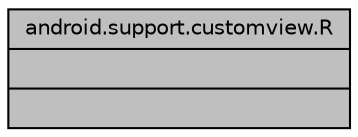 digraph "android.support.customview.R"
{
 // LATEX_PDF_SIZE
  edge [fontname="Helvetica",fontsize="10",labelfontname="Helvetica",labelfontsize="10"];
  node [fontname="Helvetica",fontsize="10",shape=record];
  Node1 [label="{android.support.customview.R\n||}",height=0.2,width=0.4,color="black", fillcolor="grey75", style="filled", fontcolor="black",tooltip=" "];
}
